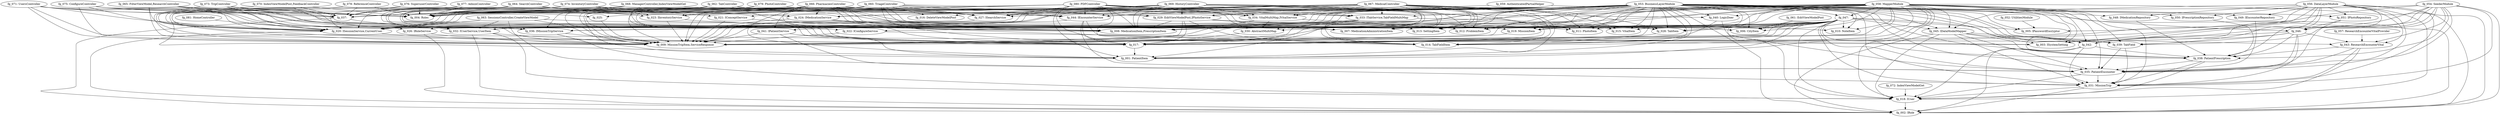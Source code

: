 digraph G { 
"fg_017: " -> "fg_001: PatientItem"; 
"fg_018: IUser" -> "fg_002: IRole"; 
"fg_019: MissionItem" -> "fg_009: MissionTripItem,ServiceResponse"; 
"fg_020: ISessionService,CurrentUser" -> "fg_002: IRole"; 
"fg_020: ISessionService,CurrentUser" -> "fg_009: MissionTripItem,ServiceResponse"; 
"fg_021: IConceptService" -> "fg_009: MissionTripItem,ServiceResponse"; 
"fg_021: IConceptService" -> "fg_008: MedicationItem,PrescriptionItem"; 
"fg_022: IConfigureService" -> "fg_009: MissionTripItem,ServiceResponse"; 
"fg_022: IConfigureService" -> "fg_003: ISystemSetting"; 
"fg_023: IInventoryService" -> "fg_009: MissionTripItem,ServiceResponse"; 
"fg_023: IInventoryService" -> "fg_008: MedicationItem,PrescriptionItem"; 
"fg_024: IMedicationService" -> "fg_007: MedicationAdministrationItem"; 
"fg_024: IMedicationService" -> "fg_009: MissionTripItem,ServiceResponse"; 
"fg_024: IMedicationService" -> "fg_008: MedicationItem,PrescriptionItem"; 
"fg_025: " -> "fg_009: MissionTripItem,ServiceResponse"; 
"fg_026: IRoleService" -> "fg_002: IRole"; 
"fg_026: IRoleService" -> "fg_009: MissionTripItem,ServiceResponse"; 
"fg_027: ISearchService" -> "fg_009: MissionTripItem,ServiceResponse"; 
"fg_028: TabItem" -> "fg_014: TabFieldItem"; 
"fg_029: EditViewModelPost,IPhotoService" -> "fg_014: TabFieldItem"; 
"fg_029: EditViewModelPost,IPhotoService" -> "fg_012: ProblemItem"; 
"fg_029: EditViewModelPost,IPhotoService" -> "fg_009: MissionTripItem,ServiceResponse"; 
"fg_029: EditViewModelPost,IPhotoService" -> "fg_011: PhotoItem"; 
"fg_029: EditViewModelPost,IPhotoService" -> "fg_017: "; 
"fg_029: EditViewModelPost,IPhotoService" -> "fg_008: MedicationItem,PrescriptionItem"; 
"fg_030: AbstractMultiMap" -> "fg_017: "; 
"fg_031: MissionTrip" -> "fg_002: IRole"; 
"fg_031: MissionTrip" -> "fg_018: IUser"; 
"fg_032: IUserService,UserItem" -> "fg_002: IRole"; 
"fg_032: IUserService,UserItem" -> "fg_009: MissionTripItem,ServiceResponse"; 
"fg_032: IUserService,UserItem" -> "fg_018: IUser"; 
"fg_033: ITabService,TabFieldMultiMap" -> "fg_014: TabFieldItem"; 
"fg_033: ITabService,TabFieldMultiMap" -> "fg_028: TabItem"; 
"fg_033: ITabService,TabFieldMultiMap" -> "fg_009: MissionTripItem,ServiceResponse"; 
"fg_033: ITabService,TabFieldMultiMap" -> "fg_017: "; 
"fg_033: ITabService,TabFieldMultiMap" -> "fg_030: AbstractMultiMap"; 
"fg_034: VitalMultiMap,IVitalService" -> "fg_009: MissionTripItem,ServiceResponse"; 
"fg_034: VitalMultiMap,IVitalService" -> "fg_030: AbstractMultiMap"; 
"fg_034: VitalMultiMap,IVitalService" -> "fg_015: VitalItem"; 
"fg_035: PatientEncounter" -> "fg_018: IUser"; 
"fg_035: PatientEncounter" -> "fg_031: MissionTrip"; 
"fg_036: IMissionTripService" -> "fg_009: MissionTripItem,ServiceResponse"; 
"fg_036: IMissionTripService" -> "fg_031: MissionTrip"; 
"fg_037: " -> "fg_002: IRole"; 
"fg_037: " -> "fg_032: IUserService,UserItem"; 
"fg_038: PatientPrescription" -> "fg_018: IUser"; 
"fg_038: PatientPrescription" -> "fg_035: PatientEncounter"; 
"fg_038: PatientPrescription" -> "fg_031: MissionTrip"; 
"fg_039: TabField" -> "fg_031: MissionTrip"; 
"fg_039: TabField" -> "fg_035: PatientEncounter"; 
"fg_040: LogicDoer" -> "fg_017: "; 
"fg_040: LogicDoer" -> "fg_035: PatientEncounter"; 
"fg_041: IPatientService" -> "fg_001: PatientItem"; 
"fg_041: IPatientService" -> "fg_009: MissionTripItem,ServiceResponse"; 
"fg_041: IPatientService" -> "fg_035: PatientEncounter"; 
"fg_042: " -> "fg_002: IRole"; 
"fg_042: " -> "fg_038: PatientPrescription"; 
"fg_042: " -> "fg_018: IUser"; 
"fg_042: " -> "fg_031: MissionTrip"; 
"fg_043: ResearchEncounterVital" -> "fg_038: PatientPrescription"; 
"fg_043: ResearchEncounterVital" -> "fg_018: IUser"; 
"fg_043: ResearchEncounterVital" -> "fg_035: PatientEncounter"; 
"fg_043: ResearchEncounterVital" -> "fg_031: MissionTrip"; 
"fg_044: IEncounterService" -> "fg_009: MissionTripItem,ServiceResponse"; 
"fg_044: IEncounterService" -> "fg_017: "; 
"fg_044: IEncounterService" -> "fg_039: TabField"; 
"fg_044: IEncounterService" -> "fg_035: PatientEncounter"; 
"fg_045: IDataModelMapper" -> "fg_002: IRole"; 
"fg_045: IDataModelMapper" -> "fg_038: PatientPrescription"; 
"fg_045: IDataModelMapper" -> "fg_042: "; 
"fg_045: IDataModelMapper" -> "fg_039: TabField"; 
"fg_045: IDataModelMapper" -> "fg_018: IUser"; 
"fg_045: IDataModelMapper" -> "fg_035: PatientEncounter"; 
"fg_045: IDataModelMapper" -> "fg_031: MissionTrip"; 
"fg_046: " -> "fg_003: ISystemSetting"; 
"fg_046: " -> "fg_038: PatientPrescription"; 
"fg_046: " -> "fg_042: "; 
"fg_046: " -> "fg_039: TabField"; 
"fg_046: " -> "fg_043: ResearchEncounterVital"; 
"fg_046: " -> "fg_035: PatientEncounter"; 
"fg_046: " -> "fg_031: MissionTrip"; 
"fg_047: " -> "fg_020: ISessionService,CurrentUser"; 
"fg_047: " -> "fg_028: TabItem"; 
"fg_047: " -> "fg_007: MedicationAdministrationItem"; 
"fg_047: " -> "fg_001: PatientItem"; 
"fg_047: " -> "fg_011: PhotoItem"; 
"fg_047: " -> "fg_032: IUserService,UserItem"; 
"fg_047: " -> "fg_017: "; 
"fg_047: " -> "fg_038: PatientPrescription"; 
"fg_047: " -> "fg_006: CityItem"; 
"fg_047: " -> "fg_035: PatientEncounter"; 
"fg_047: " -> "fg_036: IMissionTripService"; 
"fg_047: " -> "fg_015: VitalItem"; 
"fg_047: " -> "fg_010: NoteItem"; 
"fg_047: " -> "fg_014: TabFieldItem"; 
"fg_047: " -> "fg_012: ProblemItem"; 
"fg_047: " -> "fg_005: IPasswordEncryptor"; 
"fg_047: " -> "fg_045: IDataModelMapper"; 
"fg_047: " -> "fg_009: MissionTripItem,ServiceResponse"; 
"fg_047: " -> "fg_013: SettingItem"; 
"fg_047: " -> "fg_042: "; 
"fg_047: " -> "fg_019: MissionItem"; 
"fg_047: " -> "fg_018: IUser"; 
"fg_047: " -> "fg_031: MissionTrip"; 
"fg_047: " -> "fg_008: MedicationItem,PrescriptionItem"; 
"fg_048: IMedicationRepository" -> "fg_038: PatientPrescription"; 
"fg_049: IEncounterRepository" -> "fg_035: PatientEncounter"; 
"fg_050: IPrescriptionRepository" -> "fg_038: PatientPrescription"; 
"fg_051: IPhotoRepository" -> "fg_046: "; 
"fg_051: IPhotoRepository" -> "fg_035: PatientEncounter"; 
"fg_052: UtilitiesModule" -> "fg_005: IPasswordEncryptor"; 
"fg_053: BusinessLayerModule" -> "fg_020: ISessionService,CurrentUser"; 
"fg_053: BusinessLayerModule" -> "fg_047: "; 
"fg_053: BusinessLayerModule" -> "fg_026: IRoleService"; 
"fg_053: BusinessLayerModule" -> "fg_011: PhotoItem"; 
"fg_053: BusinessLayerModule" -> "fg_032: IUserService,UserItem"; 
"fg_053: BusinessLayerModule" -> "fg_017: "; 
"fg_053: BusinessLayerModule" -> "fg_035: PatientEncounter"; 
"fg_053: BusinessLayerModule" -> "fg_043: ResearchEncounterVital"; 
"fg_053: BusinessLayerModule" -> "fg_022: IConfigureService"; 
"fg_053: BusinessLayerModule" -> "fg_014: TabFieldItem"; 
"fg_053: BusinessLayerModule" -> "fg_002: IRole"; 
"fg_053: BusinessLayerModule" -> "fg_040: LogicDoer"; 
"fg_053: BusinessLayerModule" -> "fg_009: MissionTripItem,ServiceResponse"; 
"fg_053: BusinessLayerModule" -> "fg_024: IMedicationService"; 
"fg_053: BusinessLayerModule" -> "fg_025: "; 
"fg_053: BusinessLayerModule" -> "fg_041: IPatientService"; 
"fg_053: BusinessLayerModule" -> "fg_042: "; 
"fg_053: BusinessLayerModule" -> "fg_050: IPrescriptionRepository"; 
"fg_053: BusinessLayerModule" -> "fg_019: MissionItem"; 
"fg_053: BusinessLayerModule" -> "fg_039: TabField"; 
"fg_053: BusinessLayerModule" -> "fg_031: MissionTrip"; 
"fg_053: BusinessLayerModule" -> "fg_027: ISearchService"; 
"fg_053: BusinessLayerModule" -> "fg_030: AbstractMultiMap"; 
"fg_053: BusinessLayerModule" -> "fg_008: MedicationItem,PrescriptionItem"; 
"fg_053: BusinessLayerModule" -> "fg_023: IInventoryService"; 
"fg_053: BusinessLayerModule" -> "fg_044: IEncounterService"; 
"fg_053: BusinessLayerModule" -> "fg_021: IConceptService"; 
"fg_053: BusinessLayerModule" -> "fg_051: IPhotoRepository"; 
"fg_053: BusinessLayerModule" -> "fg_007: MedicationAdministrationItem"; 
"fg_053: BusinessLayerModule" -> "fg_028: TabItem"; 
"fg_053: BusinessLayerModule" -> "fg_046: "; 
"fg_053: BusinessLayerModule" -> "fg_001: PatientItem"; 
"fg_053: BusinessLayerModule" -> "fg_003: ISystemSetting"; 
"fg_053: BusinessLayerModule" -> "fg_038: PatientPrescription"; 
"fg_053: BusinessLayerModule" -> "fg_006: CityItem"; 
"fg_053: BusinessLayerModule" -> "fg_049: IEncounterRepository"; 
"fg_053: BusinessLayerModule" -> "fg_034: VitalMultiMap,IVitalService"; 
"fg_053: BusinessLayerModule" -> "fg_036: IMissionTripService"; 
"fg_053: BusinessLayerModule" -> "fg_015: VitalItem"; 
"fg_053: BusinessLayerModule" -> "fg_029: EditViewModelPost,IPhotoService"; 
"fg_053: BusinessLayerModule" -> "fg_010: NoteItem"; 
"fg_053: BusinessLayerModule" -> "fg_012: ProblemItem"; 
"fg_053: BusinessLayerModule" -> "fg_033: ITabService,TabFieldMultiMap"; 
"fg_053: BusinessLayerModule" -> "fg_045: IDataModelMapper"; 
"fg_053: BusinessLayerModule" -> "fg_005: IPasswordEncryptor"; 
"fg_053: BusinessLayerModule" -> "fg_013: SettingItem"; 
"fg_053: BusinessLayerModule" -> "fg_018: IUser"; 
"fg_053: BusinessLayerModule" -> "fg_048: IMedicationRepository"; 
"fg_054: SeederModule" -> "fg_002: IRole"; 
"fg_054: SeederModule" -> "fg_046: "; 
"fg_054: SeederModule" -> "fg_005: IPasswordEncryptor"; 
"fg_054: SeederModule" -> "fg_003: ISystemSetting"; 
"fg_054: SeederModule" -> "fg_017: "; 
"fg_054: SeederModule" -> "fg_038: PatientPrescription"; 
"fg_054: SeederModule" -> "fg_042: "; 
"fg_054: SeederModule" -> "fg_039: TabField"; 
"fg_054: SeederModule" -> "fg_043: ResearchEncounterVital"; 
"fg_054: SeederModule" -> "fg_031: MissionTrip"; 
"fg_054: SeederModule" -> "fg_035: PatientEncounter"; 
"fg_054: SeederModule" -> "fg_004: Roles"; 
"fg_056: DataLayerModule" -> "fg_051: IPhotoRepository"; 
"fg_056: DataLayerModule" -> "fg_046: "; 
"fg_056: DataLayerModule" -> "fg_003: ISystemSetting"; 
"fg_056: DataLayerModule" -> "fg_017: "; 
"fg_056: DataLayerModule" -> "fg_038: PatientPrescription"; 
"fg_056: DataLayerModule" -> "fg_049: IEncounterRepository"; 
"fg_056: DataLayerModule" -> "fg_035: PatientEncounter"; 
"fg_056: DataLayerModule" -> "fg_043: ResearchEncounterVital"; 
"fg_056: DataLayerModule" -> "fg_002: IRole"; 
"fg_056: DataLayerModule" -> "fg_045: IDataModelMapper"; 
"fg_056: DataLayerModule" -> "fg_042: "; 
"fg_056: DataLayerModule" -> "fg_050: IPrescriptionRepository"; 
"fg_056: DataLayerModule" -> "fg_039: TabField"; 
"fg_056: DataLayerModule" -> "fg_018: IUser"; 
"fg_056: DataLayerModule" -> "fg_031: MissionTrip"; 
"fg_056: DataLayerModule" -> "fg_048: IMedicationRepository"; 
"fg_057: ResearchEncounterVitalProvider" -> "fg_043: ResearchEncounterVital"; 
"fg_058: MapperModule" -> "fg_020: ISessionService,CurrentUser"; 
"fg_058: MapperModule" -> "fg_047: "; 
"fg_058: MapperModule" -> "fg_011: PhotoItem"; 
"fg_058: MapperModule" -> "fg_032: IUserService,UserItem"; 
"fg_058: MapperModule" -> "fg_017: "; 
"fg_058: MapperModule" -> "fg_035: PatientEncounter"; 
"fg_058: MapperModule" -> "fg_014: TabFieldItem"; 
"fg_058: MapperModule" -> "fg_002: IRole"; 
"fg_058: MapperModule" -> "fg_040: LogicDoer"; 
"fg_058: MapperModule" -> "fg_009: MissionTripItem,ServiceResponse"; 
"fg_058: MapperModule" -> "fg_042: "; 
"fg_058: MapperModule" -> "fg_019: MissionItem"; 
"fg_058: MapperModule" -> "fg_039: TabField"; 
"fg_058: MapperModule" -> "fg_031: MissionTrip"; 
"fg_058: MapperModule" -> "fg_008: MedicationItem,PrescriptionItem"; 
"fg_058: MapperModule" -> "fg_044: IEncounterService"; 
"fg_058: MapperModule" -> "fg_028: TabItem"; 
"fg_058: MapperModule" -> "fg_007: MedicationAdministrationItem"; 
"fg_058: MapperModule" -> "fg_001: PatientItem"; 
"fg_058: MapperModule" -> "fg_003: ISystemSetting"; 
"fg_058: MapperModule" -> "fg_038: PatientPrescription"; 
"fg_058: MapperModule" -> "fg_006: CityItem"; 
"fg_058: MapperModule" -> "fg_036: IMissionTripService"; 
"fg_058: MapperModule" -> "fg_015: VitalItem"; 
"fg_058: MapperModule" -> "fg_010: NoteItem"; 
"fg_058: MapperModule" -> "fg_012: ProblemItem"; 
"fg_058: MapperModule" -> "fg_045: IDataModelMapper"; 
"fg_058: MapperModule" -> "fg_013: SettingItem"; 
"fg_058: MapperModule" -> "fg_018: IUser"; 
"fg_059: AuthenticatedPartialHelper" -> "fg_002: IRole"; 
"fg_059: AuthenticatedPartialHelper" -> "fg_004: Roles"; 
"fg_060: TriageController" -> "fg_044: IEncounterService"; 
"fg_060: TriageController" -> "fg_020: ISessionService,CurrentUser"; 
"fg_060: TriageController" -> "fg_001: PatientItem"; 
"fg_060: TriageController" -> "fg_037: "; 
"fg_060: TriageController" -> "fg_017: "; 
"fg_060: TriageController" -> "fg_034: VitalMultiMap,IVitalService"; 
"fg_060: TriageController" -> "fg_004: Roles"; 
"fg_060: TriageController" -> "fg_015: VitalItem"; 
"fg_060: TriageController" -> "fg_029: EditViewModelPost,IPhotoService"; 
"fg_060: TriageController" -> "fg_013: SettingItem"; 
"fg_060: TriageController" -> "fg_009: MissionTripItem,ServiceResponse"; 
"fg_060: TriageController" -> "fg_041: IPatientService"; 
"fg_060: TriageController" -> "fg_016: DeleteViewModelPost"; 
"fg_060: TriageController" -> "fg_027: ISearchService"; 
"fg_061: EditViewModelPost" -> "fg_006: CityItem"; 
"fg_062: TabController" -> "fg_014: TabFieldItem"; 
"fg_062: TabController" -> "fg_020: ISessionService,CurrentUser"; 
"fg_062: TabController" -> "fg_028: TabItem"; 
"fg_062: TabController" -> "fg_033: ITabService,TabFieldMultiMap"; 
"fg_062: TabController" -> "fg_009: MissionTripItem,ServiceResponse"; 
"fg_062: TabController" -> "fg_037: "; 
"fg_062: TabController" -> "fg_017: "; 
"fg_062: TabController" -> "fg_004: Roles"; 
"fg_063: SessionsController,CreateViewModel" -> "fg_020: ISessionService,CurrentUser"; 
"fg_063: SessionsController,CreateViewModel" -> "fg_009: MissionTripItem,ServiceResponse"; 
"fg_063: SessionsController,CreateViewModel" -> "fg_032: IUserService,UserItem"; 
"fg_063: SessionsController,CreateViewModel" -> "fg_017: "; 
"fg_063: SessionsController,CreateViewModel" -> "fg_018: IUser"; 
"fg_064: SearchController" -> "fg_020: ISessionService,CurrentUser"; 
"fg_064: SearchController" -> "fg_007: MedicationAdministrationItem"; 
"fg_064: SearchController" -> "fg_001: PatientItem"; 
"fg_064: SearchController" -> "fg_009: MissionTripItem,ServiceResponse"; 
"fg_064: SearchController" -> "fg_024: IMedicationService"; 
"fg_064: SearchController" -> "fg_037: "; 
"fg_064: SearchController" -> "fg_006: CityItem"; 
"fg_064: SearchController" -> "fg_004: Roles"; 
"fg_064: SearchController" -> "fg_027: ISearchService"; 
"fg_064: SearchController" -> "fg_023: IInventoryService"; 
"fg_065: FilterViewModel,ResearchController" -> "fg_020: ISessionService,CurrentUser"; 
"fg_065: FilterViewModel,ResearchController" -> "fg_009: MissionTripItem,ServiceResponse"; 
"fg_065: FilterViewModel,ResearchController" -> "fg_037: "; 
"fg_065: FilterViewModel,ResearchController" -> "fg_025: "; 
"fg_065: FilterViewModel,ResearchController" -> "fg_017: "; 
"fg_065: FilterViewModel,ResearchController" -> "fg_019: MissionItem"; 
"fg_065: FilterViewModel,ResearchController" -> "fg_004: Roles"; 
"fg_065: FilterViewModel,ResearchController" -> "fg_036: IMissionTripService"; 
"fg_066: PharmaciesController" -> "fg_044: IEncounterService"; 
"fg_066: PharmaciesController" -> "fg_020: ISessionService,CurrentUser"; 
"fg_066: PharmaciesController" -> "fg_007: MedicationAdministrationItem"; 
"fg_066: PharmaciesController" -> "fg_001: PatientItem"; 
"fg_066: PharmaciesController" -> "fg_037: "; 
"fg_066: PharmaciesController" -> "fg_017: "; 
"fg_066: PharmaciesController" -> "fg_004: Roles"; 
"fg_066: PharmaciesController" -> "fg_010: NoteItem"; 
"fg_066: PharmaciesController" -> "fg_012: ProblemItem"; 
"fg_066: PharmaciesController" -> "fg_013: SettingItem"; 
"fg_066: PharmaciesController" -> "fg_009: MissionTripItem,ServiceResponse"; 
"fg_066: PharmaciesController" -> "fg_024: IMedicationService"; 
"fg_066: PharmaciesController" -> "fg_027: ISearchService"; 
"fg_066: PharmaciesController" -> "fg_008: MedicationItem,PrescriptionItem"; 
"fg_066: PharmaciesController" -> "fg_023: IInventoryService"; 
"fg_067: MedicalController" -> "fg_044: IEncounterService"; 
"fg_067: MedicalController" -> "fg_020: ISessionService,CurrentUser"; 
"fg_067: MedicalController" -> "fg_028: TabItem"; 
"fg_067: MedicalController" -> "fg_007: MedicationAdministrationItem"; 
"fg_067: MedicalController" -> "fg_001: PatientItem"; 
"fg_067: MedicalController" -> "fg_011: PhotoItem"; 
"fg_067: MedicalController" -> "fg_032: IUserService,UserItem"; 
"fg_067: MedicalController" -> "fg_037: "; 
"fg_067: MedicalController" -> "fg_017: "; 
"fg_067: MedicalController" -> "fg_034: VitalMultiMap,IVitalService"; 
"fg_067: MedicalController" -> "fg_004: Roles"; 
"fg_067: MedicalController" -> "fg_015: VitalItem"; 
"fg_067: MedicalController" -> "fg_029: EditViewModelPost,IPhotoService"; 
"fg_067: MedicalController" -> "fg_014: TabFieldItem"; 
"fg_067: MedicalController" -> "fg_012: ProblemItem"; 
"fg_067: MedicalController" -> "fg_033: ITabService,TabFieldMultiMap"; 
"fg_067: MedicalController" -> "fg_013: SettingItem"; 
"fg_067: MedicalController" -> "fg_009: MissionTripItem,ServiceResponse"; 
"fg_067: MedicalController" -> "fg_024: IMedicationService"; 
"fg_067: MedicalController" -> "fg_027: ISearchService"; 
"fg_067: MedicalController" -> "fg_008: MedicationItem,PrescriptionItem"; 
"fg_068: ManagerController,IndexViewModelGet" -> "fg_044: IEncounterService"; 
"fg_068: ManagerController,IndexViewModelGet" -> "fg_020: ISessionService,CurrentUser"; 
"fg_068: ManagerController,IndexViewModelGet" -> "fg_009: MissionTripItem,ServiceResponse"; 
"fg_068: ManagerController,IndexViewModelGet" -> "fg_037: "; 
"fg_068: ManagerController,IndexViewModelGet" -> "fg_017: "; 
"fg_068: ManagerController,IndexViewModelGet" -> "fg_004: Roles"; 
"fg_068: ManagerController,IndexViewModelGet" -> "fg_036: IMissionTripService"; 
"fg_069: HistoryController" -> "fg_044: IEncounterService"; 
"fg_069: HistoryController" -> "fg_020: ISessionService,CurrentUser"; 
"fg_069: HistoryController" -> "fg_001: PatientItem"; 
"fg_069: HistoryController" -> "fg_011: PhotoItem"; 
"fg_069: HistoryController" -> "fg_037: "; 
"fg_069: HistoryController" -> "fg_017: "; 
"fg_069: HistoryController" -> "fg_034: VitalMultiMap,IVitalService"; 
"fg_069: HistoryController" -> "fg_004: Roles"; 
"fg_069: HistoryController" -> "fg_029: EditViewModelPost,IPhotoService"; 
"fg_069: HistoryController" -> "fg_014: TabFieldItem"; 
"fg_069: HistoryController" -> "fg_012: ProblemItem"; 
"fg_069: HistoryController" -> "fg_033: ITabService,TabFieldMultiMap"; 
"fg_069: HistoryController" -> "fg_009: MissionTripItem,ServiceResponse"; 
"fg_069: HistoryController" -> "fg_013: SettingItem"; 
"fg_069: HistoryController" -> "fg_016: DeleteViewModelPost"; 
"fg_069: HistoryController" -> "fg_027: ISearchService"; 
"fg_069: HistoryController" -> "fg_008: MedicationItem,PrescriptionItem"; 
"fg_070: IndexViewModelPost,FeedbackController" -> "fg_020: ISessionService,CurrentUser"; 
"fg_070: IndexViewModelPost,FeedbackController" -> "fg_032: IUserService,UserItem"; 
"fg_070: IndexViewModelPost,FeedbackController" -> "fg_037: "; 
"fg_070: IndexViewModelPost,FeedbackController" -> "fg_004: Roles"; 
"fg_071: UsersController" -> "fg_020: ISessionService,CurrentUser"; 
"fg_071: UsersController" -> "fg_026: IRoleService"; 
"fg_071: UsersController" -> "fg_009: MissionTripItem,ServiceResponse"; 
"fg_071: UsersController" -> "fg_032: IUserService,UserItem"; 
"fg_071: UsersController" -> "fg_037: "; 
"fg_071: UsersController" -> "fg_017: "; 
"fg_071: UsersController" -> "fg_004: Roles"; 
"fg_071: UsersController" -> "fg_036: IMissionTripService"; 
"fg_072: IndexViewModelGet" -> "fg_018: IUser"; 
"fg_073: TripController" -> "fg_020: ISessionService,CurrentUser"; 
"fg_073: TripController" -> "fg_009: MissionTripItem,ServiceResponse"; 
"fg_073: TripController" -> "fg_032: IUserService,UserItem"; 
"fg_073: TripController" -> "fg_037: "; 
"fg_073: TripController" -> "fg_006: CityItem"; 
"fg_073: TripController" -> "fg_019: MissionItem"; 
"fg_073: TripController" -> "fg_004: Roles"; 
"fg_073: TripController" -> "fg_036: IMissionTripService"; 
"fg_074: InventoryController" -> "fg_020: ISessionService,CurrentUser"; 
"fg_074: InventoryController" -> "fg_021: IConceptService"; 
"fg_074: InventoryController" -> "fg_009: MissionTripItem,ServiceResponse"; 
"fg_074: InventoryController" -> "fg_037: "; 
"fg_074: InventoryController" -> "fg_024: IMedicationService"; 
"fg_074: InventoryController" -> "fg_017: "; 
"fg_074: InventoryController" -> "fg_004: Roles"; 
"fg_074: InventoryController" -> "fg_036: IMissionTripService"; 
"fg_074: InventoryController" -> "fg_008: MedicationItem,PrescriptionItem"; 
"fg_074: InventoryController" -> "fg_023: IInventoryService"; 
"fg_075: ConfigureController" -> "fg_020: ISessionService,CurrentUser"; 
"fg_075: ConfigureController" -> "fg_009: MissionTripItem,ServiceResponse"; 
"fg_075: ConfigureController" -> "fg_003: ISystemSetting"; 
"fg_075: ConfigureController" -> "fg_037: "; 
"fg_075: ConfigureController" -> "fg_004: Roles"; 
"fg_075: ConfigureController" -> "fg_022: IConfigureService"; 
"fg_076: SuperuserController" -> "fg_020: ISessionService,CurrentUser"; 
"fg_076: SuperuserController" -> "fg_037: "; 
"fg_076: SuperuserController" -> "fg_004: Roles"; 
"fg_077: AdminController" -> "fg_020: ISessionService,CurrentUser"; 
"fg_077: AdminController" -> "fg_037: "; 
"fg_077: AdminController" -> "fg_004: Roles"; 
"fg_078: ReferenceController" -> "fg_020: ISessionService,CurrentUser"; 
"fg_078: ReferenceController" -> "fg_037: "; 
"fg_078: ReferenceController" -> "fg_004: Roles"; 
"fg_079: PhotoController" -> "fg_040: LogicDoer"; 
"fg_079: PhotoController" -> "fg_009: MissionTripItem,ServiceResponse"; 
"fg_079: PhotoController" -> "fg_037: "; 
"fg_079: PhotoController" -> "fg_017: "; 
"fg_079: PhotoController" -> "fg_004: Roles"; 
"fg_079: PhotoController" -> "fg_029: EditViewModelPost,IPhotoService"; 
"fg_080: PDFController" -> "fg_044: IEncounterService"; 
"fg_080: PDFController" -> "fg_001: PatientItem"; 
"fg_080: PDFController" -> "fg_037: "; 
"fg_080: PDFController" -> "fg_017: "; 
"fg_080: PDFController" -> "fg_034: VitalMultiMap,IVitalService"; 
"fg_080: PDFController" -> "fg_004: Roles"; 
"fg_080: PDFController" -> "fg_014: TabFieldItem"; 
"fg_080: PDFController" -> "fg_012: ProblemItem"; 
"fg_080: PDFController" -> "fg_033: ITabService,TabFieldMultiMap"; 
"fg_080: PDFController" -> "fg_009: MissionTripItem,ServiceResponse"; 
"fg_080: PDFController" -> "fg_030: AbstractMultiMap"; 
"fg_080: PDFController" -> "fg_027: ISearchService"; 
"fg_080: PDFController" -> "fg_008: MedicationItem,PrescriptionItem"; 
"fg_081: HomeController" -> "fg_020: ISessionService,CurrentUser"; 
}